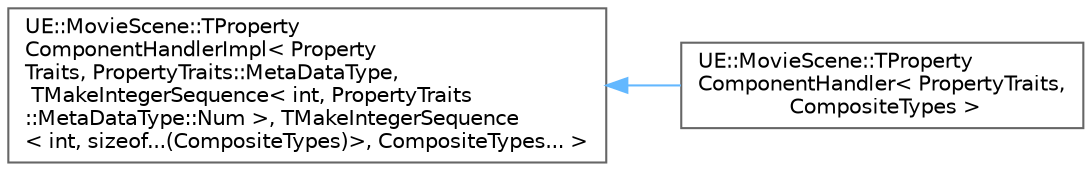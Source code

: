 digraph "Graphical Class Hierarchy"
{
 // INTERACTIVE_SVG=YES
 // LATEX_PDF_SIZE
  bgcolor="transparent";
  edge [fontname=Helvetica,fontsize=10,labelfontname=Helvetica,labelfontsize=10];
  node [fontname=Helvetica,fontsize=10,shape=box,height=0.2,width=0.4];
  rankdir="LR";
  Node0 [id="Node000000",label="UE::MovieScene::TProperty\lComponentHandlerImpl\< Property\lTraits, PropertyTraits::MetaDataType,\l TMakeIntegerSequence\< int, PropertyTraits\l::MetaDataType::Num \>, TMakeIntegerSequence\l\< int, sizeof...(CompositeTypes)\>, CompositeTypes... \>",height=0.2,width=0.4,color="grey40", fillcolor="white", style="filled",URL="$d8/d4f/structUE_1_1MovieScene_1_1TPropertyComponentHandlerImpl.html",tooltip=" "];
  Node0 -> Node1 [id="edge9653_Node000000_Node000001",dir="back",color="steelblue1",style="solid",tooltip=" "];
  Node1 [id="Node000001",label="UE::MovieScene::TProperty\lComponentHandler\< PropertyTraits,\l CompositeTypes \>",height=0.2,width=0.4,color="grey40", fillcolor="white", style="filled",URL="$dc/dad/structUE_1_1MovieScene_1_1TPropertyComponentHandler.html",tooltip=" "];
}
